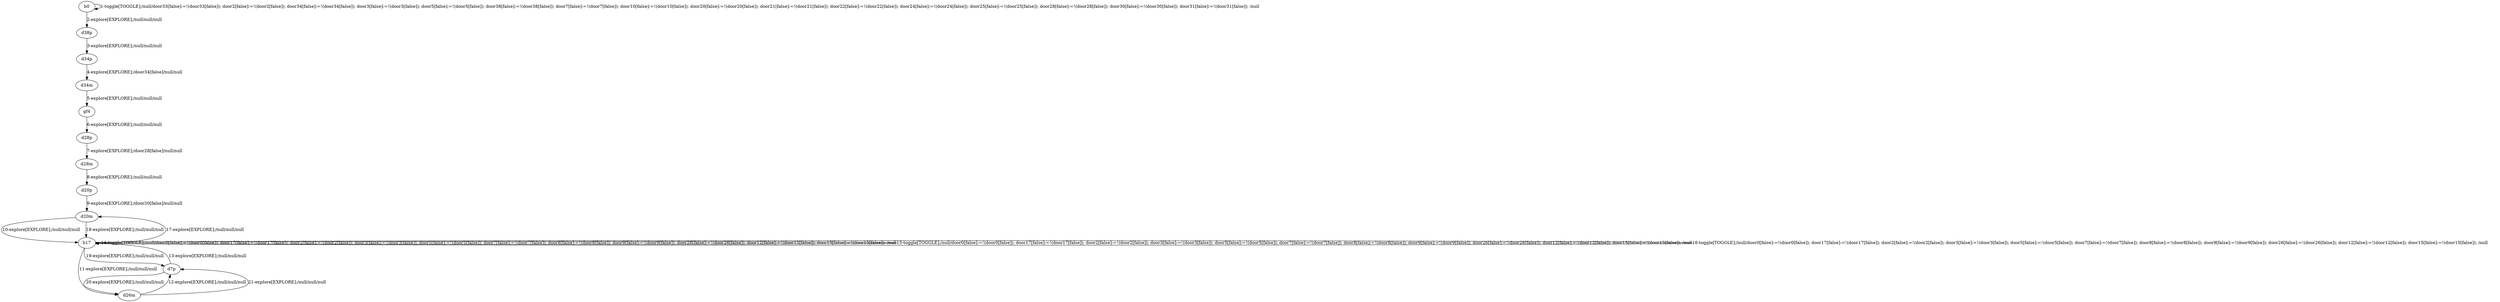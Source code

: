 # Total number of goals covered by this test: 2
# b17 --> d26m
# d7p --> d26m

digraph g {
"b0" -> "b0" [label = "1-toggle[TOGGLE];/null/door33[false]:=!(door33[false]); door2[false]:=!(door2[false]); door34[false]:=!(door34[false]); door3[false]:=!(door3[false]); door5[false]:=!(door5[false]); door38[false]:=!(door38[false]); door7[false]:=!(door7[false]); door10[false]:=!(door10[false]); door20[false]:=!(door20[false]); door21[false]:=!(door21[false]); door22[false]:=!(door22[false]); door24[false]:=!(door24[false]); door25[false]:=!(door25[false]); door28[false]:=!(door28[false]); door30[false]:=!(door30[false]); door31[false]:=!(door31[false]); /null"];
"b0" -> "d38p" [label = "2-explore[EXPLORE];/null/null/null"];
"d38p" -> "d34p" [label = "3-explore[EXPLORE];/null/null/null"];
"d34p" -> "d34m" [label = "4-explore[EXPLORE];/door34[false]/null/null"];
"d34m" -> "gf4" [label = "5-explore[EXPLORE];/null/null/null"];
"gf4" -> "d28p" [label = "6-explore[EXPLORE];/null/null/null"];
"d28p" -> "d28m" [label = "7-explore[EXPLORE];/door28[false]/null/null"];
"d28m" -> "d20p" [label = "8-explore[EXPLORE];/null/null/null"];
"d20p" -> "d20m" [label = "9-explore[EXPLORE];/door20[false]/null/null"];
"d20m" -> "b17" [label = "10-explore[EXPLORE];/null/null/null"];
"b17" -> "d26m" [label = "11-explore[EXPLORE];/null/null/null"];
"d26m" -> "d7p" [label = "12-explore[EXPLORE];/null/null/null"];
"d7p" -> "b17" [label = "13-explore[EXPLORE];/null/null/null"];
"b17" -> "b17" [label = "14-toggle[TOGGLE];/null/door0[false]:=!(door0[false]); door17[false]:=!(door17[false]); door2[false]:=!(door2[false]); door3[false]:=!(door3[false]); door5[false]:=!(door5[false]); door7[false]:=!(door7[false]); door8[false]:=!(door8[false]); door9[false]:=!(door9[false]); door26[false]:=!(door26[false]); door12[false]:=!(door12[false]); door15[false]:=!(door15[false]); /null"];
"b17" -> "b17" [label = "15-toggle[TOGGLE];/null/door0[false]:=!(door0[false]); door17[false]:=!(door17[false]); door2[false]:=!(door2[false]); door3[false]:=!(door3[false]); door5[false]:=!(door5[false]); door7[false]:=!(door7[false]); door8[false]:=!(door8[false]); door9[false]:=!(door9[false]); door26[false]:=!(door26[false]); door12[false]:=!(door12[false]); door15[false]:=!(door15[false]); /null"];
"b17" -> "b17" [label = "16-toggle[TOGGLE];/null/door0[false]:=!(door0[false]); door17[false]:=!(door17[false]); door2[false]:=!(door2[false]); door3[false]:=!(door3[false]); door5[false]:=!(door5[false]); door7[false]:=!(door7[false]); door8[false]:=!(door8[false]); door9[false]:=!(door9[false]); door26[false]:=!(door26[false]); door12[false]:=!(door12[false]); door15[false]:=!(door15[false]); /null"];
"b17" -> "d20m" [label = "17-explore[EXPLORE];/null/null/null"];
"d20m" -> "b17" [label = "18-explore[EXPLORE];/null/null/null"];
"b17" -> "d7p" [label = "19-explore[EXPLORE];/null/null/null"];
"d7p" -> "d26m" [label = "20-explore[EXPLORE];/null/null/null"];
"d26m" -> "d7p" [label = "21-explore[EXPLORE];/null/null/null"];
}